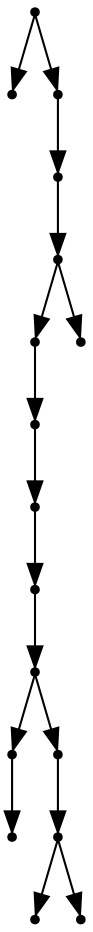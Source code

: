 digraph {
  16 [shape=point];
  0 [shape=point];
  15 [shape=point];
  14 [shape=point];
  13 [shape=point];
  11 [shape=point];
  10 [shape=point];
  9 [shape=point];
  8 [shape=point];
  7 [shape=point];
  2 [shape=point];
  1 [shape=point];
  6 [shape=point];
  5 [shape=point];
  3 [shape=point];
  4 [shape=point];
  12 [shape=point];
16 -> 0;
16 -> 15;
15 -> 14;
14 -> 13;
13 -> 11;
11 -> 10;
10 -> 9;
9 -> 8;
8 -> 7;
7 -> 2;
2 -> 1;
7 -> 6;
6 -> 5;
5 -> 3;
5 -> 4;
13 -> 12;
}
